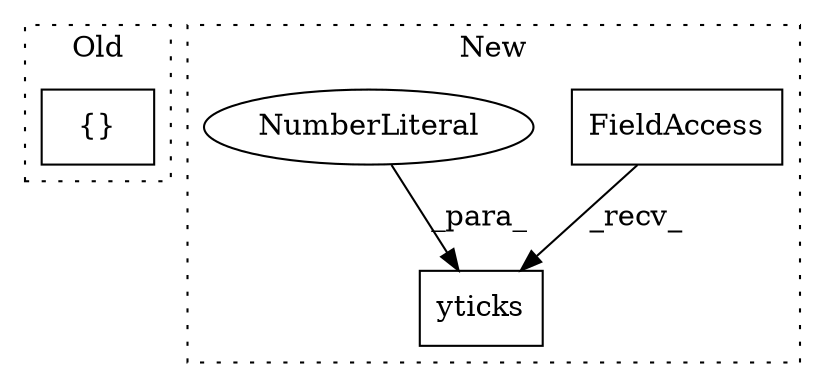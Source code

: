 digraph G {
subgraph cluster0 {
1 [label="{}" a="4" s="2787,2830" l="1,1" shape="box"];
label = "Old";
style="dotted";
}
subgraph cluster1 {
2 [label="yticks" a="32" s="2855,2864" l="7,1" shape="box"];
3 [label="FieldAccess" a="22" s="2837" l="10" shape="box"];
4 [label="NumberLiteral" a="34" s="2862" l="2" shape="ellipse"];
label = "New";
style="dotted";
}
3 -> 2 [label="_recv_"];
4 -> 2 [label="_para_"];
}